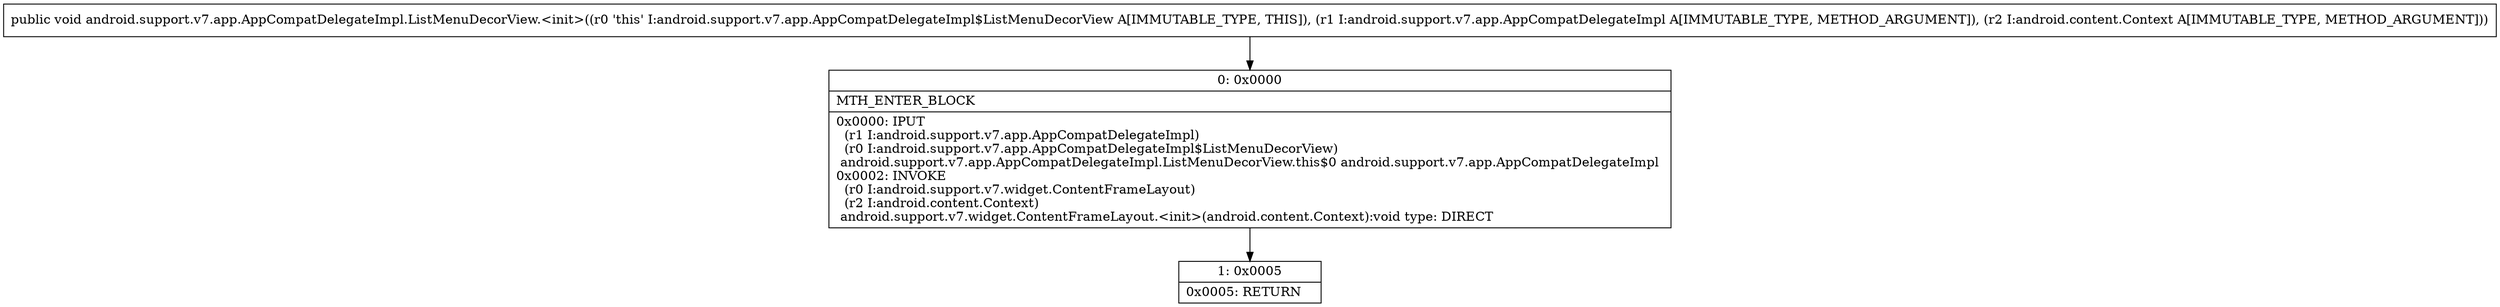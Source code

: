 digraph "CFG forandroid.support.v7.app.AppCompatDelegateImpl.ListMenuDecorView.\<init\>(Landroid\/support\/v7\/app\/AppCompatDelegateImpl;Landroid\/content\/Context;)V" {
Node_0 [shape=record,label="{0\:\ 0x0000|MTH_ENTER_BLOCK\l|0x0000: IPUT  \l  (r1 I:android.support.v7.app.AppCompatDelegateImpl)\l  (r0 I:android.support.v7.app.AppCompatDelegateImpl$ListMenuDecorView)\l android.support.v7.app.AppCompatDelegateImpl.ListMenuDecorView.this$0 android.support.v7.app.AppCompatDelegateImpl \l0x0002: INVOKE  \l  (r0 I:android.support.v7.widget.ContentFrameLayout)\l  (r2 I:android.content.Context)\l android.support.v7.widget.ContentFrameLayout.\<init\>(android.content.Context):void type: DIRECT \l}"];
Node_1 [shape=record,label="{1\:\ 0x0005|0x0005: RETURN   \l}"];
MethodNode[shape=record,label="{public void android.support.v7.app.AppCompatDelegateImpl.ListMenuDecorView.\<init\>((r0 'this' I:android.support.v7.app.AppCompatDelegateImpl$ListMenuDecorView A[IMMUTABLE_TYPE, THIS]), (r1 I:android.support.v7.app.AppCompatDelegateImpl A[IMMUTABLE_TYPE, METHOD_ARGUMENT]), (r2 I:android.content.Context A[IMMUTABLE_TYPE, METHOD_ARGUMENT])) }"];
MethodNode -> Node_0;
Node_0 -> Node_1;
}

